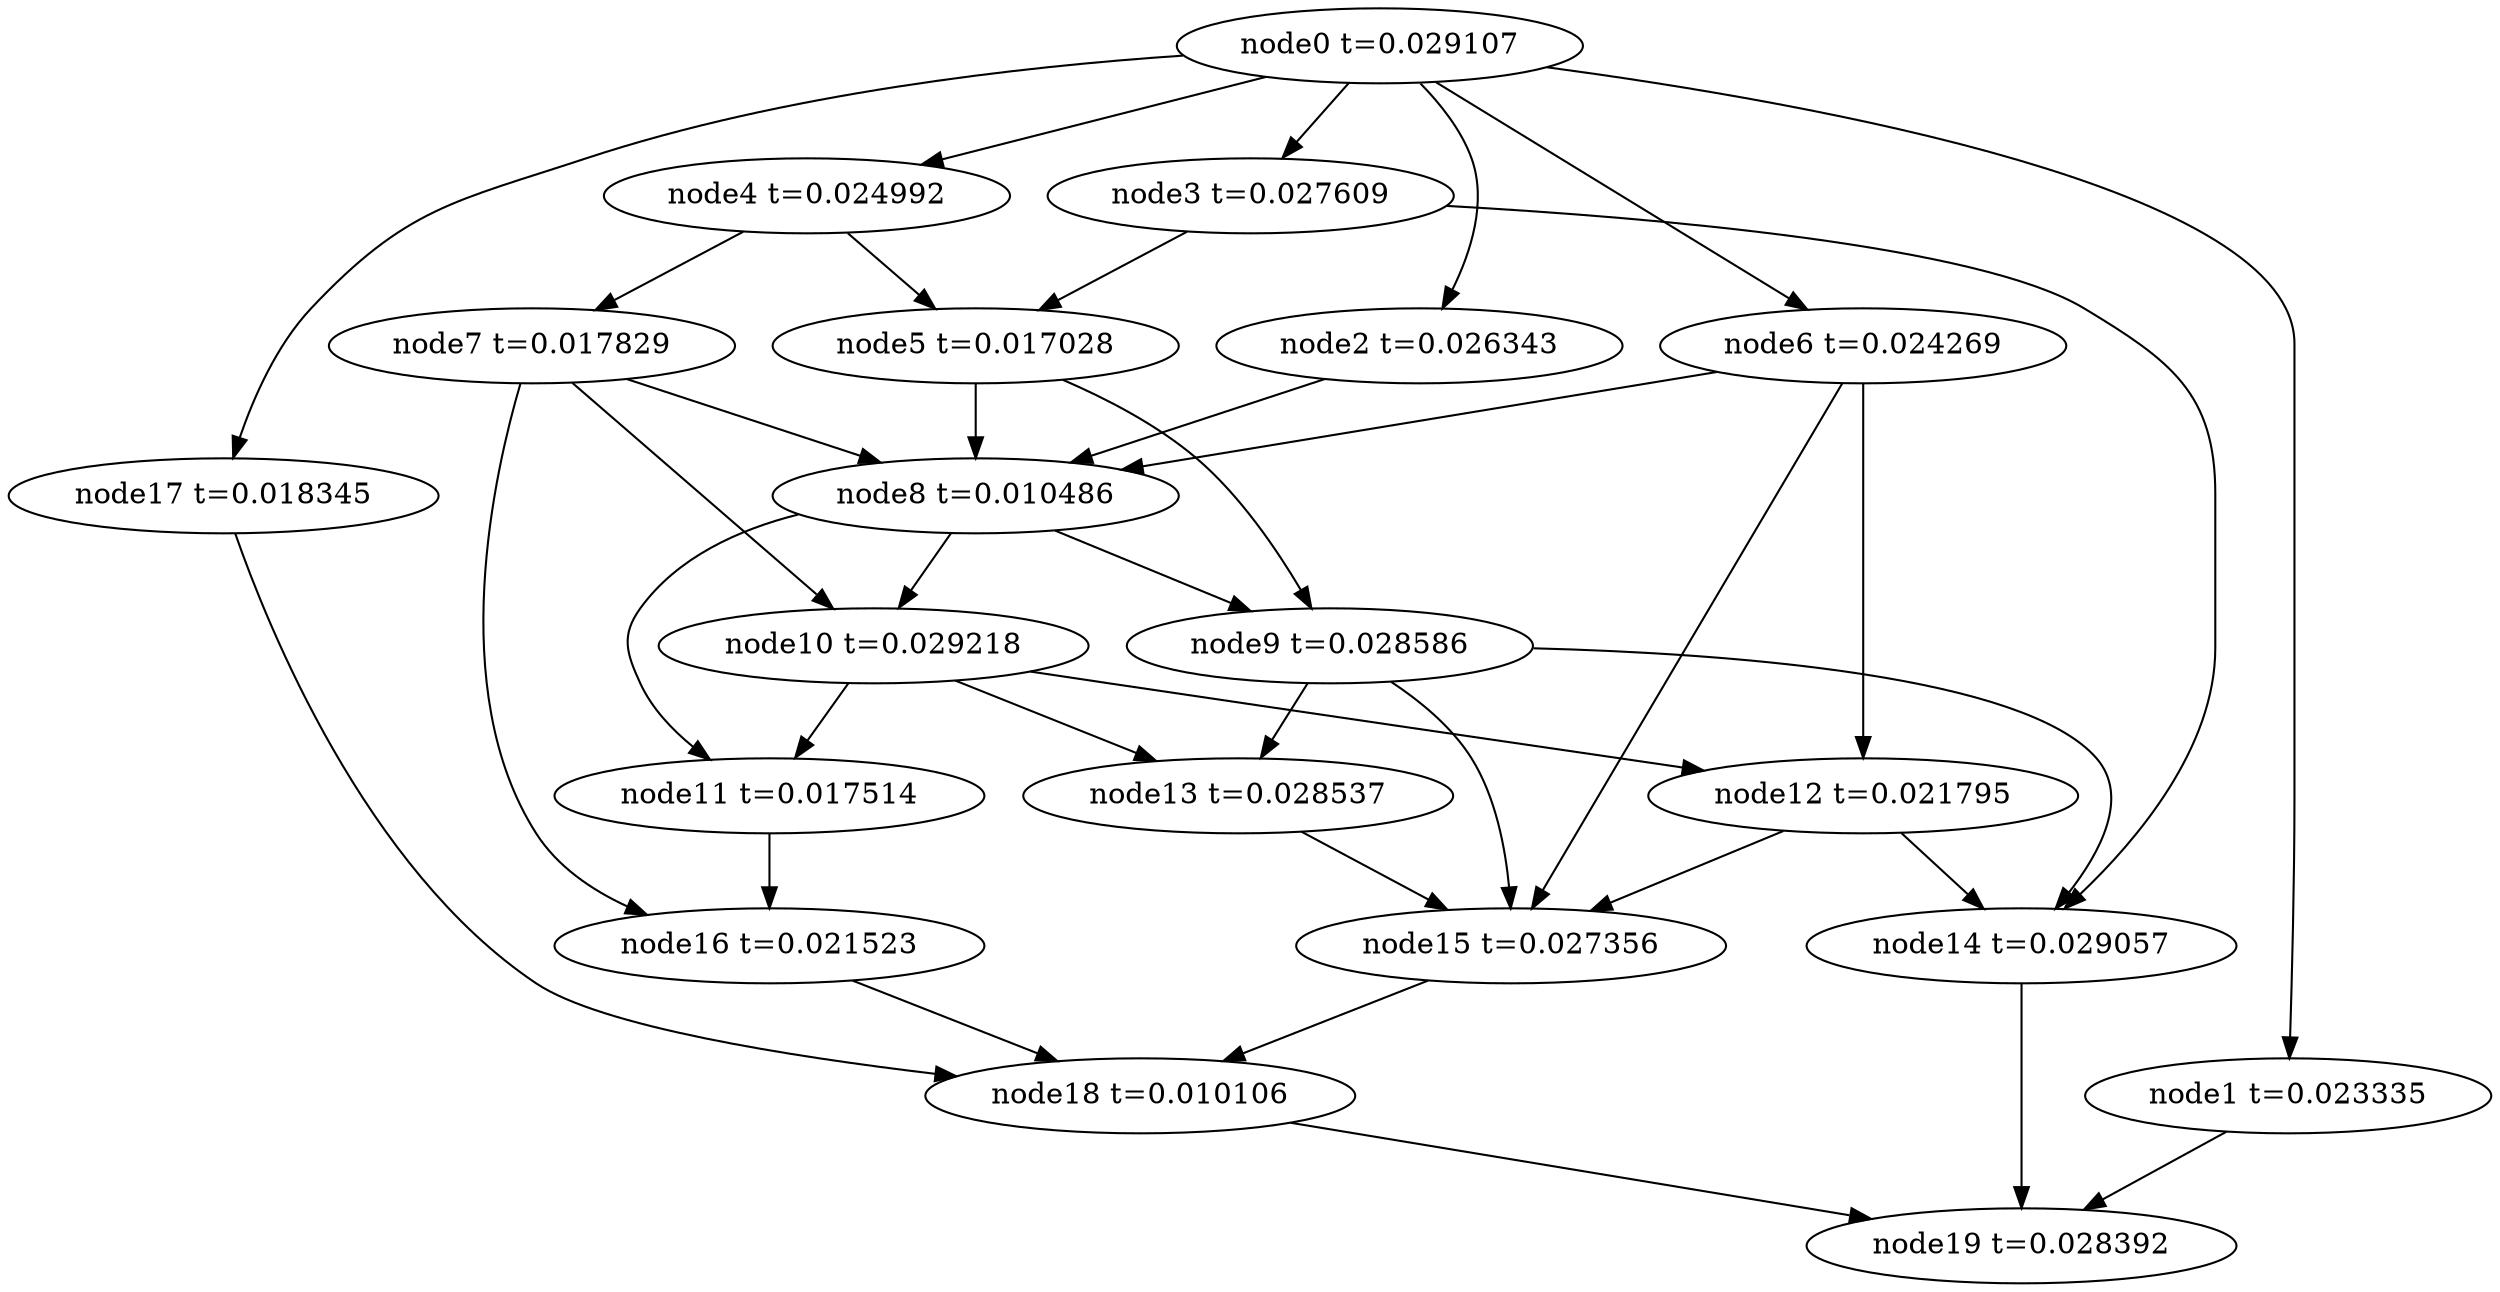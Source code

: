 digraph g{
	node19[label="node19 t=0.028392"]
	node18 -> node19
	node18[label="node18 t=0.010106"];
	node17 -> node18
	node17[label="node17 t=0.018345"];
	node16 -> node18
	node16[label="node16 t=0.021523"];
	node15 -> node18
	node15[label="node15 t=0.027356"];
	node14 -> node19
	node14[label="node14 t=0.029057"];
	node13 -> node15
	node13[label="node13 t=0.028537"];
	node12 -> node15
	node12 -> node14
	node12[label="node12 t=0.021795"];
	node11 -> node16
	node11[label="node11 t=0.017514"];
	node10 -> node13
	node10 -> node12
	node10 -> node11
	node10[label="node10 t=0.029218"];
	node9 -> node15
	node9 -> node14
	node9 -> node13
	node9[label="node9 t=0.028586"];
	node8 -> node11
	node8 -> node10
	node8 -> node9
	node8[label="node8 t=0.010486"];
	node7 -> node16
	node7 -> node10
	node7 -> node8
	node7[label="node7 t=0.017829"];
	node6 -> node15
	node6 -> node12
	node6 -> node8
	node6[label="node6 t=0.024269"];
	node5 -> node9
	node5 -> node8
	node5[label="node5 t=0.017028"];
	node4 -> node7
	node4 -> node5
	node4[label="node4 t=0.024992"];
	node3 -> node14
	node3 -> node5
	node3[label="node3 t=0.027609"];
	node2 -> node8
	node2[label="node2 t=0.026343"];
	node1 -> node19
	node1[label="node1 t=0.023335"];
	node0 -> node17
	node0 -> node6
	node0 -> node4
	node0 -> node3
	node0 -> node2
	node0 -> node1
	node0[label="node0 t=0.029107"];
}
